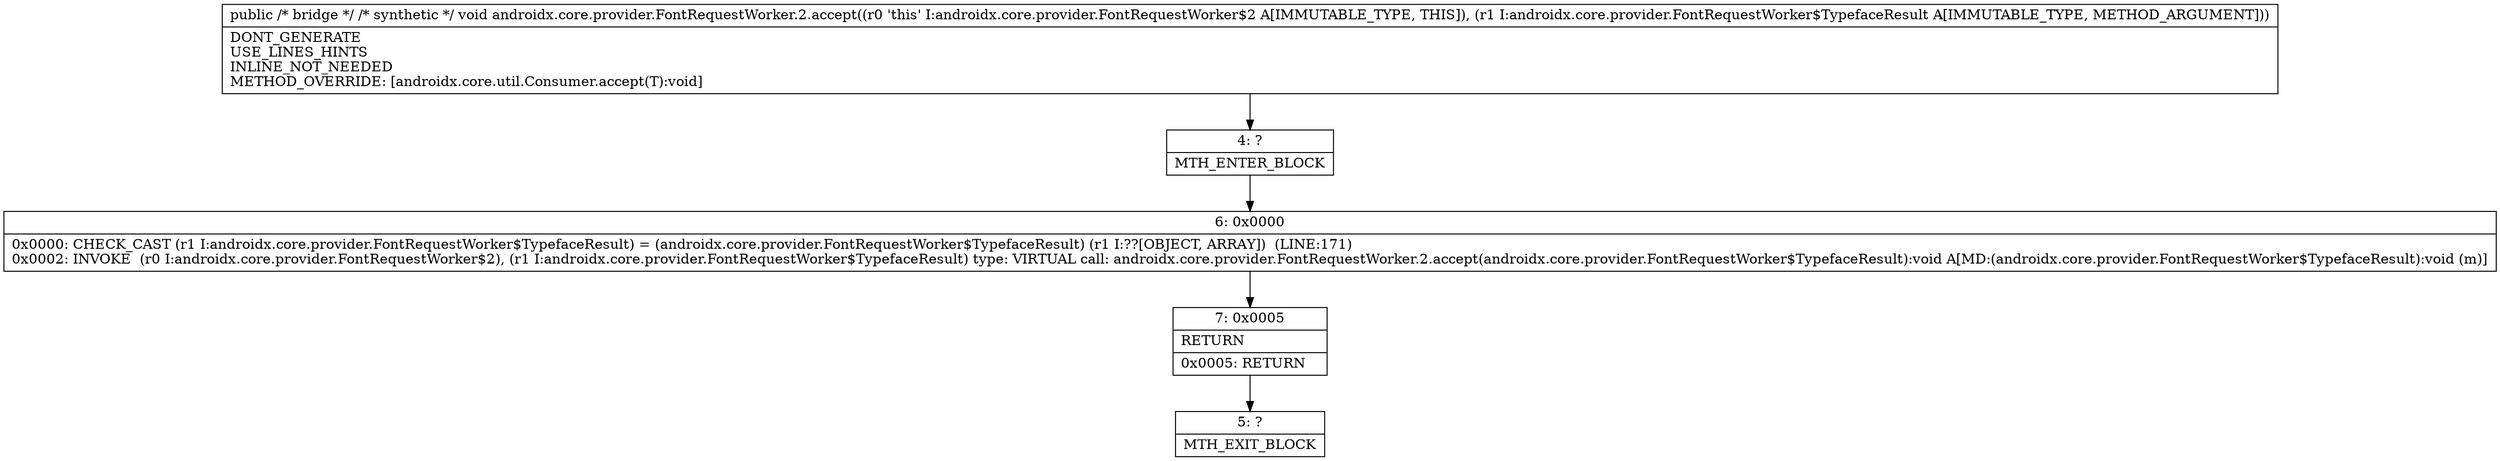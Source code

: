 digraph "CFG forandroidx.core.provider.FontRequestWorker.2.accept(Ljava\/lang\/Object;)V" {
Node_4 [shape=record,label="{4\:\ ?|MTH_ENTER_BLOCK\l}"];
Node_6 [shape=record,label="{6\:\ 0x0000|0x0000: CHECK_CAST (r1 I:androidx.core.provider.FontRequestWorker$TypefaceResult) = (androidx.core.provider.FontRequestWorker$TypefaceResult) (r1 I:??[OBJECT, ARRAY])  (LINE:171)\l0x0002: INVOKE  (r0 I:androidx.core.provider.FontRequestWorker$2), (r1 I:androidx.core.provider.FontRequestWorker$TypefaceResult) type: VIRTUAL call: androidx.core.provider.FontRequestWorker.2.accept(androidx.core.provider.FontRequestWorker$TypefaceResult):void A[MD:(androidx.core.provider.FontRequestWorker$TypefaceResult):void (m)]\l}"];
Node_7 [shape=record,label="{7\:\ 0x0005|RETURN\l|0x0005: RETURN   \l}"];
Node_5 [shape=record,label="{5\:\ ?|MTH_EXIT_BLOCK\l}"];
MethodNode[shape=record,label="{public \/* bridge *\/ \/* synthetic *\/ void androidx.core.provider.FontRequestWorker.2.accept((r0 'this' I:androidx.core.provider.FontRequestWorker$2 A[IMMUTABLE_TYPE, THIS]), (r1 I:androidx.core.provider.FontRequestWorker$TypefaceResult A[IMMUTABLE_TYPE, METHOD_ARGUMENT]))  | DONT_GENERATE\lUSE_LINES_HINTS\lINLINE_NOT_NEEDED\lMETHOD_OVERRIDE: [androidx.core.util.Consumer.accept(T):void]\l}"];
MethodNode -> Node_4;Node_4 -> Node_6;
Node_6 -> Node_7;
Node_7 -> Node_5;
}

